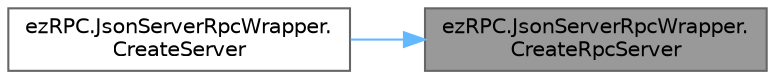 digraph "ezRPC.JsonServerRpcWrapper.CreateRpcServer"
{
 // LATEX_PDF_SIZE
  bgcolor="transparent";
  edge [fontname=Helvetica,fontsize=10,labelfontname=Helvetica,labelfontsize=10];
  node [fontname=Helvetica,fontsize=10,shape=box,height=0.2,width=0.4];
  rankdir="RL";
  Node1 [id="Node000001",label="ezRPC.JsonServerRpcWrapper.\lCreateRpcServer",height=0.2,width=0.4,color="gray40", fillcolor="grey60", style="filled", fontcolor="black",tooltip=" "];
  Node1 -> Node2 [id="edge1_Node000001_Node000002",dir="back",color="steelblue1",style="solid",tooltip=" "];
  Node2 [id="Node000002",label="ezRPC.JsonServerRpcWrapper.\lCreateServer",height=0.2,width=0.4,color="grey40", fillcolor="white", style="filled",URL="$classez_r_p_c_1_1_json_server_rpc_wrapper.html#a4dd20eb5d6ad26ee98789ed3bc17fc4b",tooltip=" "];
}
